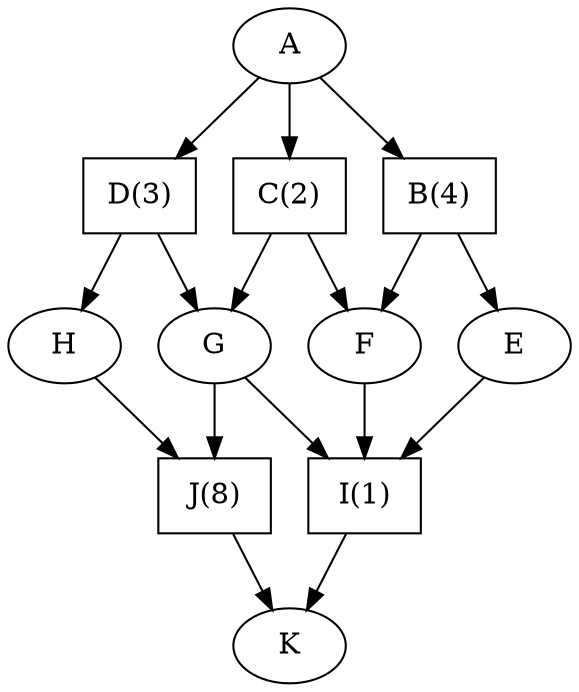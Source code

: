 digraph G { 
D [shape=box]; 
node_A -> D; 
D -> node_G; 
D -> node_H; 
I [shape=box]; 
node_E -> I; 
node_F -> I; 
node_G -> I; 
I -> node_K; 
J [shape=box]; 
node_G -> J; 
node_H -> J; 
J -> node_K; 
B [shape=box]; 
node_A -> B; 
B -> node_E; 
B -> node_F; 
C [shape=box]; 
node_A -> C; 
C -> node_F; 
C -> node_G; 
D [label="D(3)"]; 
 I [label="I(1)"]; 
 J [label="J(8)"]; 
 B [label="B(4)"]; 
 C [label="C(2)"]; 
 node_G [label="G"]; 
 node_H [label="H"]; 
 node_A [label="A"]; 
 node_K [label="K"]; 
 node_E [label="E"]; 
 node_F [label="F"]; 
 }
